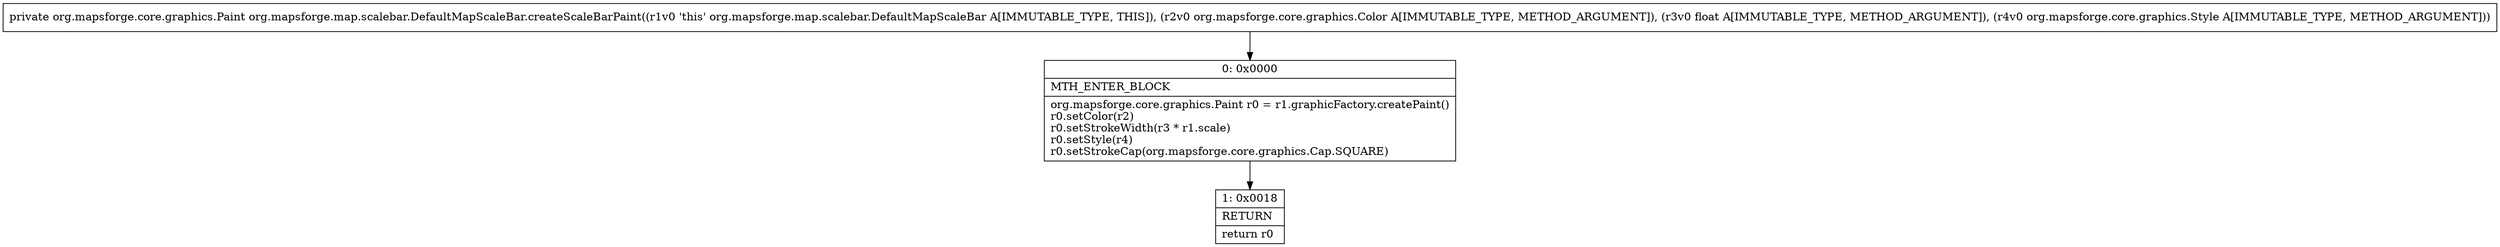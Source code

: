 digraph "CFG fororg.mapsforge.map.scalebar.DefaultMapScaleBar.createScaleBarPaint(Lorg\/mapsforge\/core\/graphics\/Color;FLorg\/mapsforge\/core\/graphics\/Style;)Lorg\/mapsforge\/core\/graphics\/Paint;" {
Node_0 [shape=record,label="{0\:\ 0x0000|MTH_ENTER_BLOCK\l|org.mapsforge.core.graphics.Paint r0 = r1.graphicFactory.createPaint()\lr0.setColor(r2)\lr0.setStrokeWidth(r3 * r1.scale)\lr0.setStyle(r4)\lr0.setStrokeCap(org.mapsforge.core.graphics.Cap.SQUARE)\l}"];
Node_1 [shape=record,label="{1\:\ 0x0018|RETURN\l|return r0\l}"];
MethodNode[shape=record,label="{private org.mapsforge.core.graphics.Paint org.mapsforge.map.scalebar.DefaultMapScaleBar.createScaleBarPaint((r1v0 'this' org.mapsforge.map.scalebar.DefaultMapScaleBar A[IMMUTABLE_TYPE, THIS]), (r2v0 org.mapsforge.core.graphics.Color A[IMMUTABLE_TYPE, METHOD_ARGUMENT]), (r3v0 float A[IMMUTABLE_TYPE, METHOD_ARGUMENT]), (r4v0 org.mapsforge.core.graphics.Style A[IMMUTABLE_TYPE, METHOD_ARGUMENT])) }"];
MethodNode -> Node_0;
Node_0 -> Node_1;
}

